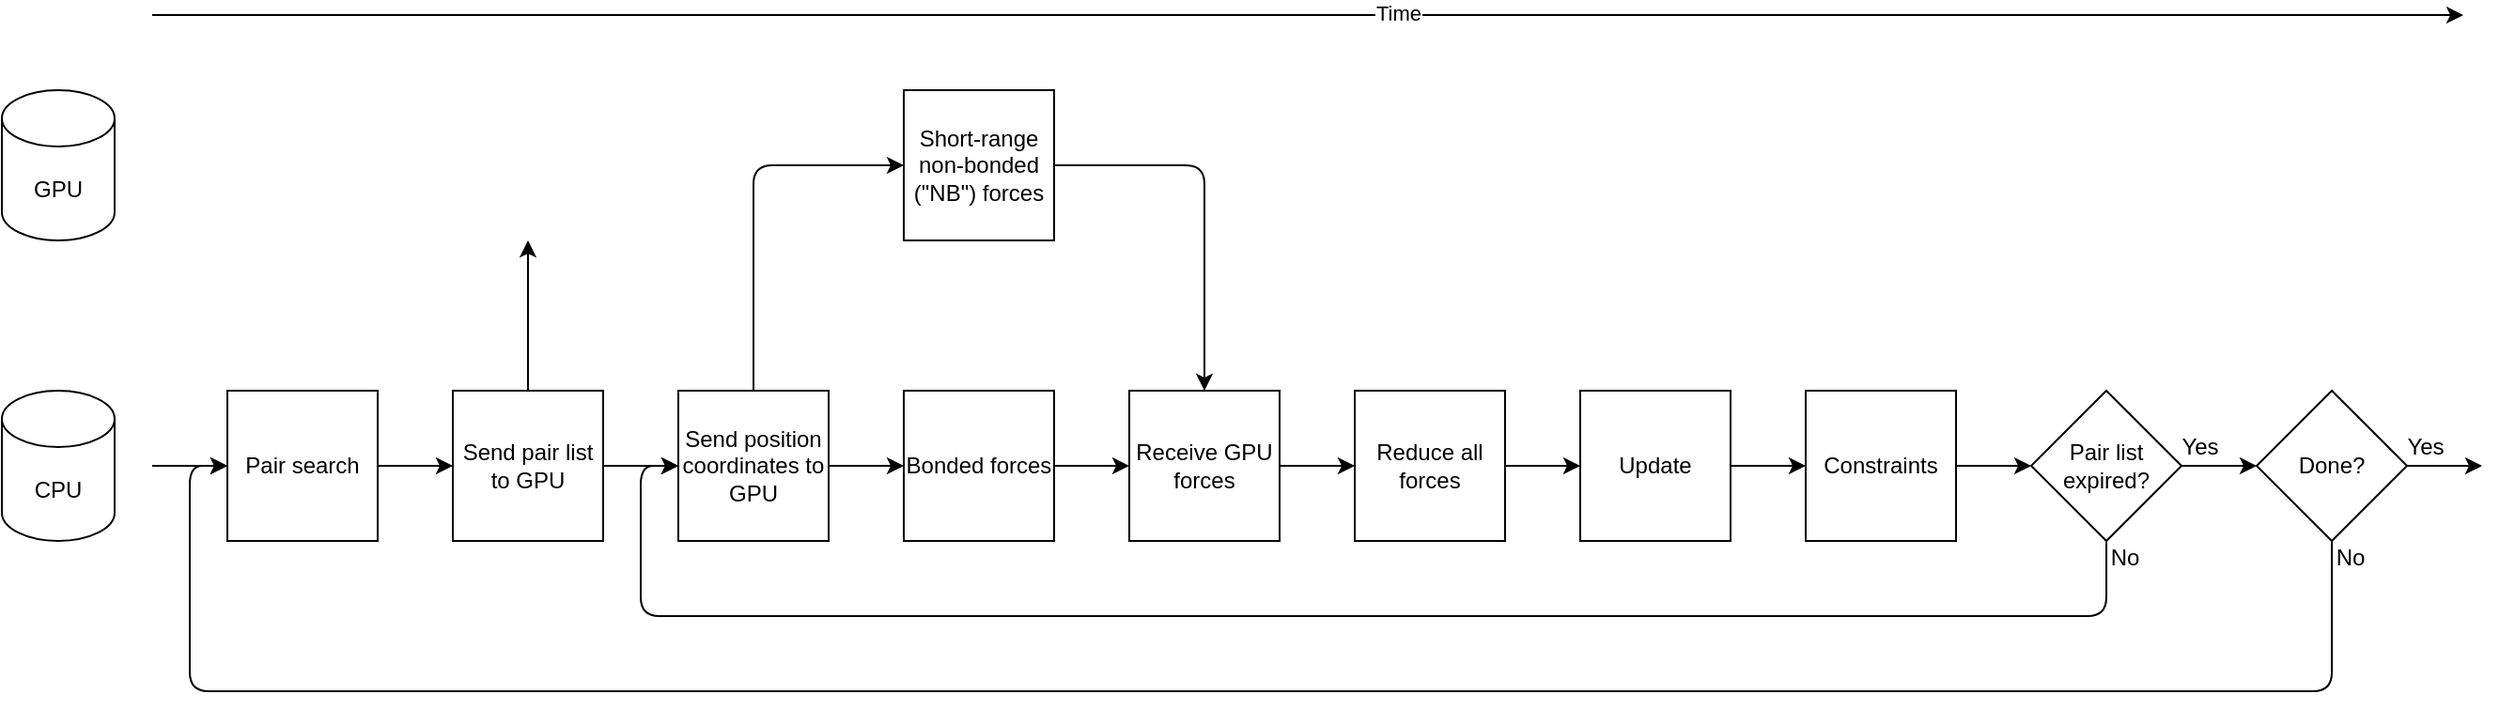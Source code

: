 <mxfile version="14.1.8" type="device"><diagram id="_HBpgSKyVObSuQ_kN55g" name="Page-1"><mxGraphModel dx="1102" dy="1000" grid="1" gridSize="10" guides="1" tooltips="1" connect="1" arrows="1" fold="1" page="1" pageScale="1" pageWidth="1654" pageHeight="1169" math="0" shadow="0"><root><mxCell id="0"/><mxCell id="1" parent="0"/><mxCell id="xqSQ0waNmZC-vH5PV82z-5" value="" style="endArrow=classic;html=1;" parent="1" edge="1"><mxGeometry width="50" height="50" relative="1" as="geometry"><mxPoint x="120" y="80" as="sourcePoint"/><mxPoint x="1350" y="80" as="targetPoint"/></mxGeometry></mxCell><mxCell id="xqSQ0waNmZC-vH5PV82z-6" value="Time" style="edgeLabel;html=1;align=center;verticalAlign=middle;resizable=0;points=[];" parent="xqSQ0waNmZC-vH5PV82z-5" vertex="1" connectable="0"><mxGeometry x="0.142" y="3" relative="1" as="geometry"><mxPoint x="-40" y="1.5" as="offset"/></mxGeometry></mxCell><mxCell id="xqSQ0waNmZC-vH5PV82z-7" value="Update" style="whiteSpace=wrap;html=1;aspect=fixed;" parent="1" vertex="1"><mxGeometry x="880" y="280" width="80" height="80" as="geometry"/></mxCell><mxCell id="xqSQ0waNmZC-vH5PV82z-8" value="Constraints" style="whiteSpace=wrap;html=1;aspect=fixed;" parent="1" vertex="1"><mxGeometry x="1000" y="280" width="80" height="80" as="geometry"/></mxCell><mxCell id="xqSQ0waNmZC-vH5PV82z-11" value="" style="endArrow=classic;html=1;exitX=1;exitY=0.5;exitDx=0;exitDy=0;entryX=0;entryY=0.5;entryDx=0;entryDy=0;" parent="1" source="xqSQ0waNmZC-vH5PV82z-7" target="xqSQ0waNmZC-vH5PV82z-8" edge="1"><mxGeometry width="50" height="50" relative="1" as="geometry"><mxPoint x="850" y="330" as="sourcePoint"/><mxPoint x="890" y="330" as="targetPoint"/></mxGeometry></mxCell><mxCell id="xqSQ0waNmZC-vH5PV82z-12" value="" style="endArrow=classic;html=1;exitX=1;exitY=0.5;exitDx=0;exitDy=0;entryX=0;entryY=0.5;entryDx=0;entryDy=0;" parent="1" source="xqSQ0waNmZC-vH5PV82z-8" target="xqSQ0waNmZC-vH5PV82z-13" edge="1"><mxGeometry width="50" height="50" relative="1" as="geometry"><mxPoint x="970" y="331.5" as="sourcePoint"/><mxPoint x="1010" y="331.5" as="targetPoint"/></mxGeometry></mxCell><mxCell id="xqSQ0waNmZC-vH5PV82z-13" value="Pair list expired?" style="rhombus;whiteSpace=wrap;html=1;" parent="1" vertex="1"><mxGeometry x="1120" y="280" width="80" height="80" as="geometry"/></mxCell><mxCell id="xqSQ0waNmZC-vH5PV82z-14" value="" style="endArrow=classic;html=1;exitX=1;exitY=0.5;exitDx=0;exitDy=0;entryX=0;entryY=0.5;entryDx=0;entryDy=0;" parent="1" source="xqSQ0waNmZC-vH5PV82z-13" edge="1"><mxGeometry width="50" height="50" relative="1" as="geometry"><mxPoint x="980" y="340" as="sourcePoint"/><mxPoint x="1240" y="320" as="targetPoint"/></mxGeometry></mxCell><mxCell id="xqSQ0waNmZC-vH5PV82z-17" value="Yes" style="text;html=1;strokeColor=none;fillColor=none;align=center;verticalAlign=middle;whiteSpace=wrap;rounded=0;" parent="1" vertex="1"><mxGeometry x="1190" y="300" width="40" height="20" as="geometry"/></mxCell><mxCell id="xqSQ0waNmZC-vH5PV82z-18" value="No" style="text;html=1;strokeColor=none;fillColor=none;align=center;verticalAlign=middle;whiteSpace=wrap;rounded=0;" parent="1" vertex="1"><mxGeometry x="1150" y="358.5" width="40" height="20" as="geometry"/></mxCell><mxCell id="nZesR5KTaCcrrk03C1Ym-1" value="" style="endArrow=classic;html=1;exitX=1;exitY=0.5;exitDx=0;exitDy=0;entryX=0;entryY=0.5;entryDx=0;entryDy=0;" parent="1" edge="1"><mxGeometry width="50" height="50" relative="1" as="geometry"><mxPoint x="120" y="320" as="sourcePoint"/><mxPoint x="160" y="320" as="targetPoint"/></mxGeometry></mxCell><mxCell id="nZesR5KTaCcrrk03C1Ym-2" value="Pair search" style="whiteSpace=wrap;html=1;aspect=fixed;" parent="1" vertex="1"><mxGeometry x="160" y="280" width="80" height="80" as="geometry"/></mxCell><mxCell id="nZesR5KTaCcrrk03C1Ym-3" value="Send pair list to GPU" style="whiteSpace=wrap;html=1;aspect=fixed;" parent="1" vertex="1"><mxGeometry x="280" y="280" width="80" height="80" as="geometry"/></mxCell><mxCell id="nZesR5KTaCcrrk03C1Ym-11" value="Done?" style="rhombus;whiteSpace=wrap;html=1;" parent="1" vertex="1"><mxGeometry x="1240" y="280" width="80" height="80" as="geometry"/></mxCell><mxCell id="nZesR5KTaCcrrk03C1Ym-12" value="" style="endArrow=classic;html=1;exitX=1;exitY=0.5;exitDx=0;exitDy=0;" parent="1" source="nZesR5KTaCcrrk03C1Ym-11" edge="1"><mxGeometry width="50" height="50" relative="1" as="geometry"><mxPoint x="1090" y="330" as="sourcePoint"/><mxPoint x="1360" y="320" as="targetPoint"/></mxGeometry></mxCell><mxCell id="nZesR5KTaCcrrk03C1Ym-13" value="Yes" style="text;html=1;strokeColor=none;fillColor=none;align=center;verticalAlign=middle;whiteSpace=wrap;rounded=0;" parent="1" vertex="1"><mxGeometry x="1310" y="300" width="40" height="20" as="geometry"/></mxCell><mxCell id="nZesR5KTaCcrrk03C1Ym-14" value="" style="endArrow=classic;html=1;exitX=0.5;exitY=1;exitDx=0;exitDy=0;" parent="1" source="nZesR5KTaCcrrk03C1Ym-11" edge="1"><mxGeometry width="50" height="50" relative="1" as="geometry"><mxPoint x="640" y="580" as="sourcePoint"/><mxPoint x="160" y="320" as="targetPoint"/><Array as="points"><mxPoint x="1280" y="440"/><mxPoint x="140" y="440"/><mxPoint x="140" y="320"/></Array></mxGeometry></mxCell><mxCell id="nZesR5KTaCcrrk03C1Ym-15" value="" style="endArrow=classic;html=1;exitX=0.5;exitY=1;exitDx=0;exitDy=0;entryX=0;entryY=0.5;entryDx=0;entryDy=0;" parent="1" source="xqSQ0waNmZC-vH5PV82z-13" target="204Er07DQvmp8xbBkKwD-7" edge="1"><mxGeometry width="50" height="50" relative="1" as="geometry"><mxPoint x="640" y="550" as="sourcePoint"/><mxPoint x="380" y="320" as="targetPoint"/><Array as="points"><mxPoint x="1160" y="400"/><mxPoint x="380" y="400"/><mxPoint x="380" y="320"/></Array></mxGeometry></mxCell><mxCell id="nZesR5KTaCcrrk03C1Ym-16" value="No" style="text;html=1;strokeColor=none;fillColor=none;align=center;verticalAlign=middle;whiteSpace=wrap;rounded=0;" parent="1" vertex="1"><mxGeometry x="1270" y="358.5" width="40" height="20" as="geometry"/></mxCell><mxCell id="nZesR5KTaCcrrk03C1Ym-17" value="CPU" style="shape=cylinder3;whiteSpace=wrap;html=1;boundedLbl=1;backgroundOutline=1;size=15;" parent="1" vertex="1"><mxGeometry x="40" y="280" width="60" height="80" as="geometry"/></mxCell><mxCell id="204Er07DQvmp8xbBkKwD-1" value="GPU" style="shape=cylinder3;whiteSpace=wrap;html=1;boundedLbl=1;backgroundOutline=1;size=15;" parent="1" vertex="1"><mxGeometry x="40" y="120" width="60" height="80" as="geometry"/></mxCell><mxCell id="204Er07DQvmp8xbBkKwD-2" value="" style="endArrow=classic;html=1;" parent="1" edge="1"><mxGeometry width="50" height="50" relative="1" as="geometry"><mxPoint x="360" y="320" as="sourcePoint"/><mxPoint x="400" y="320" as="targetPoint"/></mxGeometry></mxCell><mxCell id="204Er07DQvmp8xbBkKwD-3" value="" style="endArrow=classic;html=1;exitX=1;exitY=0.5;exitDx=0;exitDy=0;" parent="1" source="nZesR5KTaCcrrk03C1Ym-2" edge="1"><mxGeometry width="50" height="50" relative="1" as="geometry"><mxPoint x="370" y="331.5" as="sourcePoint"/><mxPoint x="280" y="320" as="targetPoint"/></mxGeometry></mxCell><mxCell id="204Er07DQvmp8xbBkKwD-6" value="Bonded forces" style="whiteSpace=wrap;html=1;aspect=fixed;" parent="1" vertex="1"><mxGeometry x="520" y="280" width="80" height="80" as="geometry"/></mxCell><mxCell id="204Er07DQvmp8xbBkKwD-7" value="Send position coordinates to GPU" style="whiteSpace=wrap;html=1;aspect=fixed;" parent="1" vertex="1"><mxGeometry x="400" y="280" width="80" height="80" as="geometry"/></mxCell><mxCell id="204Er07DQvmp8xbBkKwD-8" value="" style="endArrow=classic;html=1;exitX=0.5;exitY=0;exitDx=0;exitDy=0;entryX=0;entryY=0.5;entryDx=0;entryDy=0;" parent="1" source="204Er07DQvmp8xbBkKwD-7" target="204Er07DQvmp8xbBkKwD-20" edge="1"><mxGeometry width="50" height="50" relative="1" as="geometry"><mxPoint x="800" y="570" as="sourcePoint"/><mxPoint x="480" y="160" as="targetPoint"/><Array as="points"><mxPoint x="440" y="160"/></Array></mxGeometry></mxCell><mxCell id="204Er07DQvmp8xbBkKwD-11" value="" style="endArrow=classic;html=1;exitX=1;exitY=0.5;exitDx=0;exitDy=0;entryX=0;entryY=0.5;entryDx=0;entryDy=0;" parent="1" source="204Er07DQvmp8xbBkKwD-6" target="204Er07DQvmp8xbBkKwD-13" edge="1"><mxGeometry width="50" height="50" relative="1" as="geometry"><mxPoint x="730" y="330" as="sourcePoint"/><mxPoint x="640" y="320" as="targetPoint"/></mxGeometry></mxCell><mxCell id="204Er07DQvmp8xbBkKwD-12" value="" style="endArrow=classic;html=1;exitX=1;exitY=0.5;exitDx=0;exitDy=0;" parent="1" source="204Er07DQvmp8xbBkKwD-7" edge="1"><mxGeometry width="50" height="50" relative="1" as="geometry"><mxPoint x="740" y="340" as="sourcePoint"/><mxPoint x="520" y="320" as="targetPoint"/></mxGeometry></mxCell><mxCell id="204Er07DQvmp8xbBkKwD-13" value="Receive GPU forces" style="whiteSpace=wrap;html=1;aspect=fixed;" parent="1" vertex="1"><mxGeometry x="640" y="280" width="80" height="80" as="geometry"/></mxCell><mxCell id="204Er07DQvmp8xbBkKwD-14" value="Reduce all forces" style="whiteSpace=wrap;html=1;aspect=fixed;" parent="1" vertex="1"><mxGeometry x="760" y="280" width="80" height="80" as="geometry"/></mxCell><mxCell id="204Er07DQvmp8xbBkKwD-16" value="" style="endArrow=classic;html=1;exitX=1;exitY=0.5;exitDx=0;exitDy=0;entryX=0;entryY=0.5;entryDx=0;entryDy=0;" parent="1" source="204Er07DQvmp8xbBkKwD-13" target="204Er07DQvmp8xbBkKwD-14" edge="1"><mxGeometry width="50" height="50" relative="1" as="geometry"><mxPoint x="610" y="330" as="sourcePoint"/><mxPoint x="650" y="330" as="targetPoint"/></mxGeometry></mxCell><mxCell id="204Er07DQvmp8xbBkKwD-17" value="" style="endArrow=classic;html=1;exitX=1;exitY=0.5;exitDx=0;exitDy=0;entryX=0;entryY=0.5;entryDx=0;entryDy=0;" parent="1" source="204Er07DQvmp8xbBkKwD-14" target="xqSQ0waNmZC-vH5PV82z-7" edge="1"><mxGeometry width="50" height="50" relative="1" as="geometry"><mxPoint x="730" y="330" as="sourcePoint"/><mxPoint x="770" y="330" as="targetPoint"/></mxGeometry></mxCell><mxCell id="204Er07DQvmp8xbBkKwD-18" value="" style="endArrow=classic;html=1;exitX=1;exitY=0.5;exitDx=0;exitDy=0;entryX=0.5;entryY=0;entryDx=0;entryDy=0;" parent="1" source="204Er07DQvmp8xbBkKwD-20" target="204Er07DQvmp8xbBkKwD-13" edge="1"><mxGeometry width="50" height="50" relative="1" as="geometry"><mxPoint x="560" y="160" as="sourcePoint"/><mxPoint x="850" y="520" as="targetPoint"/><Array as="points"><mxPoint x="680" y="160"/></Array></mxGeometry></mxCell><mxCell id="204Er07DQvmp8xbBkKwD-20" value="&lt;span&gt;Short-range&lt;/span&gt;&lt;br&gt;&lt;span&gt;non-bonded (&quot;NB&quot;) forces&lt;/span&gt;" style="rounded=0;whiteSpace=wrap;html=1;" parent="1" vertex="1"><mxGeometry x="520" y="120" width="80" height="80" as="geometry"/></mxCell><mxCell id="204Er07DQvmp8xbBkKwD-21" value="" style="endArrow=classic;html=1;exitX=0.5;exitY=0;exitDx=0;exitDy=0;" parent="1" source="nZesR5KTaCcrrk03C1Ym-3" edge="1"><mxGeometry width="50" height="50" relative="1" as="geometry"><mxPoint x="800" y="570" as="sourcePoint"/><mxPoint x="320" y="200" as="targetPoint"/></mxGeometry></mxCell></root></mxGraphModel></diagram></mxfile>